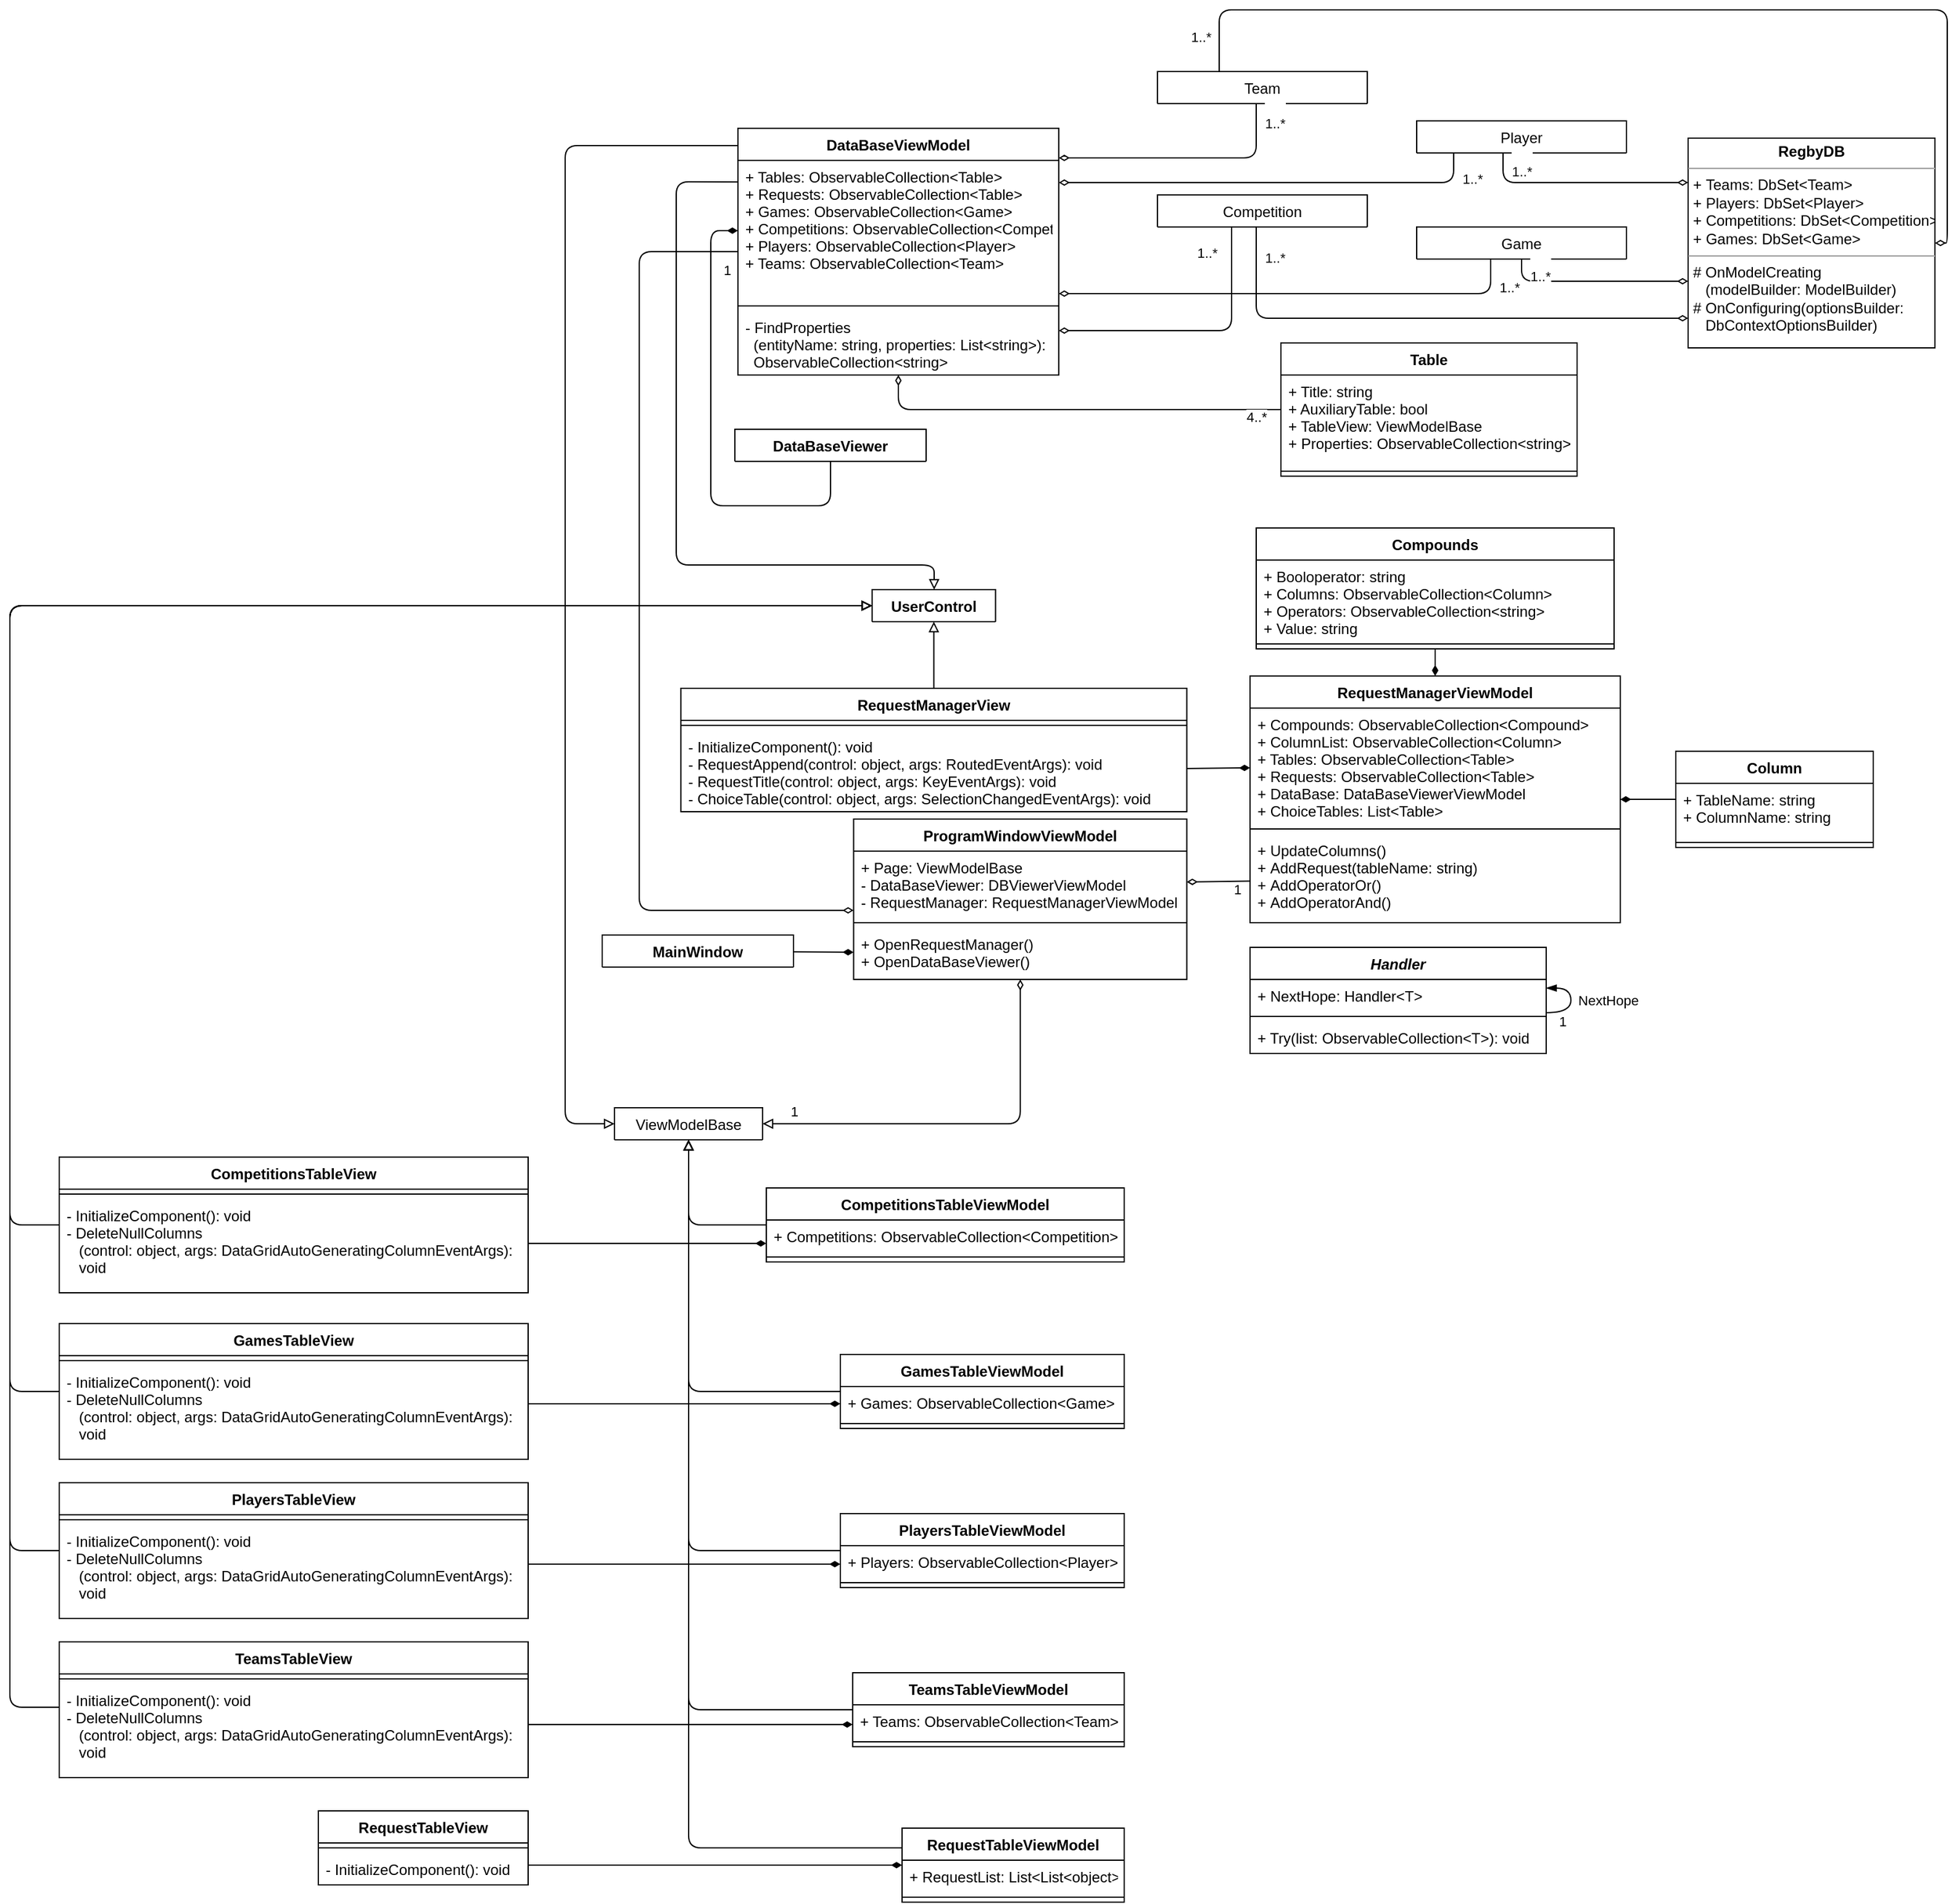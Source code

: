 <mxfile version="18.0.4" type="device"><diagram id="C5RBs43oDa-KdzZeNtuy" name="Page-1"><mxGraphModel dx="4287" dy="1917" grid="1" gridSize="10" guides="1" tooltips="1" connect="1" arrows="1" fold="1" page="1" pageScale="1" pageWidth="827" pageHeight="1169" math="0" shadow="0"><root><mxCell id="WIyWlLk6GJQsqaUBKTNV-0"/><mxCell id="WIyWlLk6GJQsqaUBKTNV-1" parent="WIyWlLk6GJQsqaUBKTNV-0"/><mxCell id="zkfFHV4jXpPFQw0GAbJ--13" value="Team" style="swimlane;fontStyle=0;align=center;verticalAlign=top;childLayout=stackLayout;horizontal=1;startSize=26;horizontalStack=0;resizeParent=1;resizeLast=0;collapsible=1;marginBottom=0;rounded=0;shadow=0;strokeWidth=1;" parent="WIyWlLk6GJQsqaUBKTNV-1" vertex="1" collapsed="1"><mxGeometry x="790" y="70" width="170" height="26" as="geometry"><mxRectangle x="30" y="30" width="160" height="112" as="alternateBounds"/></mxGeometry></mxCell><mxCell id="zkfFHV4jXpPFQw0GAbJ--14" value="+  Title string" style="text;align=left;verticalAlign=top;spacingLeft=4;spacingRight=4;overflow=hidden;rotatable=0;points=[[0,0.5],[1,0.5]];portConstraint=eastwest;" parent="zkfFHV4jXpPFQw0GAbJ--13" vertex="1"><mxGeometry y="26" width="160" height="26" as="geometry"/></mxCell><mxCell id="p2r-bIDsa9SsjT6uRiOt-0" value="+  Country string" style="text;align=left;verticalAlign=top;spacingLeft=4;spacingRight=4;overflow=hidden;rotatable=0;points=[[0,0.5],[1,0.5]];portConstraint=eastwest;" vertex="1" parent="zkfFHV4jXpPFQw0GAbJ--13"><mxGeometry y="52" width="160" height="26" as="geometry"/></mxCell><mxCell id="p2r-bIDsa9SsjT6uRiOt-33" value="+ Player ICollection&lt;Player&gt;" style="text;align=left;verticalAlign=top;spacingLeft=4;spacingRight=4;overflow=hidden;rotatable=0;points=[[0,0.5],[1,0.5]];portConstraint=eastwest;" vertex="1" parent="zkfFHV4jXpPFQw0GAbJ--13"><mxGeometry y="78" width="160" height="26" as="geometry"/></mxCell><mxCell id="zkfFHV4jXpPFQw0GAbJ--15" value="" style="line;html=1;strokeWidth=1;align=left;verticalAlign=middle;spacingTop=-1;spacingLeft=3;spacingRight=3;rotatable=0;labelPosition=right;points=[];portConstraint=eastwest;" parent="zkfFHV4jXpPFQw0GAbJ--13" vertex="1"><mxGeometry y="104" width="160" height="8" as="geometry"/></mxCell><mxCell id="p2r-bIDsa9SsjT6uRiOt-1" value="Player" style="swimlane;fontStyle=0;align=center;verticalAlign=top;childLayout=stackLayout;horizontal=1;startSize=26;horizontalStack=0;resizeParent=1;resizeLast=0;collapsible=1;marginBottom=0;rounded=0;shadow=0;strokeWidth=1;" vertex="1" collapsed="1" parent="WIyWlLk6GJQsqaUBKTNV-1"><mxGeometry x="1000" y="110" width="170" height="26" as="geometry"><mxRectangle x="130" y="90" width="160" height="346" as="alternateBounds"/></mxGeometry></mxCell><mxCell id="p2r-bIDsa9SsjT6uRiOt-2" value="+ FullName string" style="text;align=left;verticalAlign=top;spacingLeft=4;spacingRight=4;overflow=hidden;rotatable=0;points=[[0,0.5],[1,0.5]];portConstraint=eastwest;" vertex="1" parent="p2r-bIDsa9SsjT6uRiOt-1"><mxGeometry y="26" width="160" height="26" as="geometry"/></mxCell><mxCell id="p2r-bIDsa9SsjT6uRiOt-3" value="+ Country string" style="text;align=left;verticalAlign=top;spacingLeft=4;spacingRight=4;overflow=hidden;rotatable=0;points=[[0,0.5],[1,0.5]];portConstraint=eastwest;" vertex="1" parent="p2r-bIDsa9SsjT6uRiOt-1"><mxGeometry y="52" width="160" height="26" as="geometry"/></mxCell><mxCell id="p2r-bIDsa9SsjT6uRiOt-5" value="+ Appearances int" style="text;align=left;verticalAlign=top;spacingLeft=4;spacingRight=4;overflow=hidden;rotatable=0;points=[[0,0.5],[1,0.5]];portConstraint=eastwest;" vertex="1" parent="p2r-bIDsa9SsjT6uRiOt-1"><mxGeometry y="78" width="160" height="26" as="geometry"/></mxCell><mxCell id="p2r-bIDsa9SsjT6uRiOt-6" value="+ TestCaps int" style="text;align=left;verticalAlign=top;spacingLeft=4;spacingRight=4;overflow=hidden;rotatable=0;points=[[0,0.5],[1,0.5]];portConstraint=eastwest;" vertex="1" parent="p2r-bIDsa9SsjT6uRiOt-1"><mxGeometry y="104" width="160" height="26" as="geometry"/></mxCell><mxCell id="p2r-bIDsa9SsjT6uRiOt-7" value="+ Tries int" style="text;align=left;verticalAlign=top;spacingLeft=4;spacingRight=4;overflow=hidden;rotatable=0;points=[[0,0.5],[1,0.5]];portConstraint=eastwest;" vertex="1" parent="p2r-bIDsa9SsjT6uRiOt-1"><mxGeometry y="130" width="160" height="26" as="geometry"/></mxCell><mxCell id="p2r-bIDsa9SsjT6uRiOt-8" value="+ Conversions int" style="text;align=left;verticalAlign=top;spacingLeft=4;spacingRight=4;overflow=hidden;rotatable=0;points=[[0,0.5],[1,0.5]];portConstraint=eastwest;" vertex="1" parent="p2r-bIDsa9SsjT6uRiOt-1"><mxGeometry y="156" width="160" height="26" as="geometry"/></mxCell><mxCell id="p2r-bIDsa9SsjT6uRiOt-9" value="+ Penalties int" style="text;align=left;verticalAlign=top;spacingLeft=4;spacingRight=4;overflow=hidden;rotatable=0;points=[[0,0.5],[1,0.5]];portConstraint=eastwest;" vertex="1" parent="p2r-bIDsa9SsjT6uRiOt-1"><mxGeometry y="182" width="160" height="26" as="geometry"/></mxCell><mxCell id="p2r-bIDsa9SsjT6uRiOt-10" value="+ DropGoals int" style="text;align=left;verticalAlign=top;spacingLeft=4;spacingRight=4;overflow=hidden;rotatable=0;points=[[0,0.5],[1,0.5]];portConstraint=eastwest;" vertex="1" parent="p2r-bIDsa9SsjT6uRiOt-1"><mxGeometry y="208" width="160" height="26" as="geometry"/></mxCell><mxCell id="p2r-bIDsa9SsjT6uRiOt-11" value="+ PointsFor int" style="text;align=left;verticalAlign=top;spacingLeft=4;spacingRight=4;overflow=hidden;rotatable=0;points=[[0,0.5],[1,0.5]];portConstraint=eastwest;" vertex="1" parent="p2r-bIDsa9SsjT6uRiOt-1"><mxGeometry y="234" width="160" height="26" as="geometry"/></mxCell><mxCell id="p2r-bIDsa9SsjT6uRiOt-12" value="+ FirstGame int" style="text;align=left;verticalAlign=top;spacingLeft=4;spacingRight=4;overflow=hidden;rotatable=0;points=[[0,0.5],[1,0.5]];portConstraint=eastwest;" vertex="1" parent="p2r-bIDsa9SsjT6uRiOt-1"><mxGeometry y="260" width="160" height="26" as="geometry"/></mxCell><mxCell id="p2r-bIDsa9SsjT6uRiOt-13" value="+ LastGame int" style="text;align=left;verticalAlign=top;spacingLeft=4;spacingRight=4;overflow=hidden;rotatable=0;points=[[0,0.5],[1,0.5]];portConstraint=eastwest;" vertex="1" parent="p2r-bIDsa9SsjT6uRiOt-1"><mxGeometry y="286" width="160" height="26" as="geometry"/></mxCell><mxCell id="p2r-bIDsa9SsjT6uRiOt-35" value="+ NavigationTeam Team" style="text;align=left;verticalAlign=top;spacingLeft=4;spacingRight=4;overflow=hidden;rotatable=0;points=[[0,0.5],[1,0.5]];portConstraint=eastwest;" vertex="1" parent="p2r-bIDsa9SsjT6uRiOt-1"><mxGeometry y="312" width="160" height="26" as="geometry"/></mxCell><mxCell id="p2r-bIDsa9SsjT6uRiOt-4" value="" style="line;html=1;strokeWidth=1;align=left;verticalAlign=middle;spacingTop=-1;spacingLeft=3;spacingRight=3;rotatable=0;labelPosition=right;points=[];portConstraint=eastwest;" vertex="1" parent="p2r-bIDsa9SsjT6uRiOt-1"><mxGeometry y="338" width="160" height="8" as="geometry"/></mxCell><mxCell id="p2r-bIDsa9SsjT6uRiOt-18" value="Competition" style="swimlane;fontStyle=0;align=center;verticalAlign=top;childLayout=stackLayout;horizontal=1;startSize=26;horizontalStack=0;resizeParent=1;resizeLast=0;collapsible=1;marginBottom=0;rounded=0;shadow=0;strokeWidth=1;" vertex="1" collapsed="1" parent="WIyWlLk6GJQsqaUBKTNV-1"><mxGeometry x="790" y="170" width="170" height="26" as="geometry"><mxRectangle x="30" y="90" width="160" height="372" as="alternateBounds"/></mxGeometry></mxCell><mxCell id="p2r-bIDsa9SsjT6uRiOt-19" value="+ Title string" style="text;align=left;verticalAlign=top;spacingLeft=4;spacingRight=4;overflow=hidden;rotatable=0;points=[[0,0.5],[1,0.5]];portConstraint=eastwest;" vertex="1" parent="p2r-bIDsa9SsjT6uRiOt-18"><mxGeometry y="26" width="160" height="26" as="geometry"/></mxCell><mxCell id="p2r-bIDsa9SsjT6uRiOt-20" value="+ Year int" style="text;align=left;verticalAlign=top;spacingLeft=4;spacingRight=4;overflow=hidden;rotatable=0;points=[[0,0.5],[1,0.5]];portConstraint=eastwest;" vertex="1" parent="p2r-bIDsa9SsjT6uRiOt-18"><mxGeometry y="52" width="160" height="26" as="geometry"/></mxCell><mxCell id="p2r-bIDsa9SsjT6uRiOt-21" value="+ Played int" style="text;align=left;verticalAlign=top;spacingLeft=4;spacingRight=4;overflow=hidden;rotatable=0;points=[[0,0.5],[1,0.5]];portConstraint=eastwest;" vertex="1" parent="p2r-bIDsa9SsjT6uRiOt-18"><mxGeometry y="78" width="160" height="26" as="geometry"/></mxCell><mxCell id="p2r-bIDsa9SsjT6uRiOt-22" value="+ TestCaps int" style="text;align=left;verticalAlign=top;spacingLeft=4;spacingRight=4;overflow=hidden;rotatable=0;points=[[0,0.5],[1,0.5]];portConstraint=eastwest;" vertex="1" parent="p2r-bIDsa9SsjT6uRiOt-18"><mxGeometry y="104" width="160" height="26" as="geometry"/></mxCell><mxCell id="p2r-bIDsa9SsjT6uRiOt-23" value="+ Won int" style="text;align=left;verticalAlign=top;spacingLeft=4;spacingRight=4;overflow=hidden;rotatable=0;points=[[0,0.5],[1,0.5]];portConstraint=eastwest;" vertex="1" parent="p2r-bIDsa9SsjT6uRiOt-18"><mxGeometry y="130" width="160" height="26" as="geometry"/></mxCell><mxCell id="p2r-bIDsa9SsjT6uRiOt-24" value="+ Lost int" style="text;align=left;verticalAlign=top;spacingLeft=4;spacingRight=4;overflow=hidden;rotatable=0;points=[[0,0.5],[1,0.5]];portConstraint=eastwest;" vertex="1" parent="p2r-bIDsa9SsjT6uRiOt-18"><mxGeometry y="156" width="160" height="26" as="geometry"/></mxCell><mxCell id="p2r-bIDsa9SsjT6uRiOt-25" value="+ Drew int" style="text;align=left;verticalAlign=top;spacingLeft=4;spacingRight=4;overflow=hidden;rotatable=0;points=[[0,0.5],[1,0.5]];portConstraint=eastwest;" vertex="1" parent="p2r-bIDsa9SsjT6uRiOt-18"><mxGeometry y="182" width="160" height="26" as="geometry"/></mxCell><mxCell id="p2r-bIDsa9SsjT6uRiOt-26" value="+ Bye int" style="text;align=left;verticalAlign=top;spacingLeft=4;spacingRight=4;overflow=hidden;rotatable=0;points=[[0,0.5],[1,0.5]];portConstraint=eastwest;" vertex="1" parent="p2r-bIDsa9SsjT6uRiOt-18"><mxGeometry y="208" width="160" height="26" as="geometry"/></mxCell><mxCell id="p2r-bIDsa9SsjT6uRiOt-27" value="+ PointsFor int" style="text;align=left;verticalAlign=top;spacingLeft=4;spacingRight=4;overflow=hidden;rotatable=0;points=[[0,0.5],[1,0.5]];portConstraint=eastwest;" vertex="1" parent="p2r-bIDsa9SsjT6uRiOt-18"><mxGeometry y="234" width="160" height="26" as="geometry"/></mxCell><mxCell id="p2r-bIDsa9SsjT6uRiOt-28" value="+ PointsAgainst int" style="text;align=left;verticalAlign=top;spacingLeft=4;spacingRight=4;overflow=hidden;rotatable=0;points=[[0,0.5],[1,0.5]];portConstraint=eastwest;" vertex="1" parent="p2r-bIDsa9SsjT6uRiOt-18"><mxGeometry y="260" width="160" height="26" as="geometry"/></mxCell><mxCell id="p2r-bIDsa9SsjT6uRiOt-29" value="+ PointsDifference int" style="text;align=left;verticalAlign=top;spacingLeft=4;spacingRight=4;overflow=hidden;rotatable=0;points=[[0,0.5],[1,0.5]];portConstraint=eastwest;" vertex="1" parent="p2r-bIDsa9SsjT6uRiOt-18"><mxGeometry y="286" width="160" height="26" as="geometry"/></mxCell><mxCell id="p2r-bIDsa9SsjT6uRiOt-36" value="+ NavigationTeam Team" style="text;align=left;verticalAlign=top;spacingLeft=4;spacingRight=4;overflow=hidden;rotatable=0;points=[[0,0.5],[1,0.5]];portConstraint=eastwest;" vertex="1" parent="p2r-bIDsa9SsjT6uRiOt-18"><mxGeometry y="312" width="160" height="26" as="geometry"/></mxCell><mxCell id="p2r-bIDsa9SsjT6uRiOt-52" value="+ Game ICollection&lt;Game&gt;" style="text;align=left;verticalAlign=top;spacingLeft=4;spacingRight=4;overflow=hidden;rotatable=0;points=[[0,0.5],[1,0.5]];portConstraint=eastwest;" vertex="1" parent="p2r-bIDsa9SsjT6uRiOt-18"><mxGeometry y="338" width="160" height="26" as="geometry"/></mxCell><mxCell id="p2r-bIDsa9SsjT6uRiOt-30" value="" style="line;html=1;strokeWidth=1;align=left;verticalAlign=middle;spacingTop=-1;spacingLeft=3;spacingRight=3;rotatable=0;labelPosition=right;points=[];portConstraint=eastwest;" vertex="1" parent="p2r-bIDsa9SsjT6uRiOt-18"><mxGeometry y="364" width="160" height="8" as="geometry"/></mxCell><mxCell id="p2r-bIDsa9SsjT6uRiOt-37" value="Game" style="swimlane;fontStyle=0;align=center;verticalAlign=top;childLayout=stackLayout;horizontal=1;startSize=26;horizontalStack=0;resizeParent=1;resizeLast=0;collapsible=1;marginBottom=0;rounded=0;shadow=0;strokeWidth=1;" vertex="1" collapsed="1" parent="WIyWlLk6GJQsqaUBKTNV-1"><mxGeometry x="1000" y="196" width="170" height="26" as="geometry"><mxRectangle x="560" y="56" width="160" height="216" as="alternateBounds"/></mxGeometry></mxCell><mxCell id="p2r-bIDsa9SsjT6uRiOt-38" value="+ id int" style="text;align=left;verticalAlign=top;spacingLeft=4;spacingRight=4;overflow=hidden;rotatable=0;points=[[0,0.5],[1,0.5]];portConstraint=eastwest;" vertex="1" parent="p2r-bIDsa9SsjT6uRiOt-37"><mxGeometry y="26" width="160" height="26" as="geometry"/></mxCell><mxCell id="p2r-bIDsa9SsjT6uRiOt-39" value="+ HomeTeam string" style="text;align=left;verticalAlign=top;spacingLeft=4;spacingRight=4;overflow=hidden;rotatable=0;points=[[0,0.5],[1,0.5]];portConstraint=eastwest;" vertex="1" parent="p2r-bIDsa9SsjT6uRiOt-37"><mxGeometry y="52" width="160" height="26" as="geometry"/></mxCell><mxCell id="p2r-bIDsa9SsjT6uRiOt-40" value="+ Score int" style="text;align=left;verticalAlign=top;spacingLeft=4;spacingRight=4;overflow=hidden;rotatable=0;points=[[0,0.5],[1,0.5]];portConstraint=eastwest;" vertex="1" parent="p2r-bIDsa9SsjT6uRiOt-37"><mxGeometry y="78" width="160" height="26" as="geometry"/></mxCell><mxCell id="p2r-bIDsa9SsjT6uRiOt-41" value="+ AwayTeam string" style="text;align=left;verticalAlign=top;spacingLeft=4;spacingRight=4;overflow=hidden;rotatable=0;points=[[0,0.5],[1,0.5]];portConstraint=eastwest;" vertex="1" parent="p2r-bIDsa9SsjT6uRiOt-37"><mxGeometry y="104" width="160" height="26" as="geometry"/></mxCell><mxCell id="p2r-bIDsa9SsjT6uRiOt-42" value="+ Date int" style="text;align=left;verticalAlign=top;spacingLeft=4;spacingRight=4;overflow=hidden;rotatable=0;points=[[0,0.5],[1,0.5]];portConstraint=eastwest;" vertex="1" parent="p2r-bIDsa9SsjT6uRiOt-37"><mxGeometry y="130" width="160" height="26" as="geometry"/></mxCell><mxCell id="p2r-bIDsa9SsjT6uRiOt-43" value="+ Venue string" style="text;align=left;verticalAlign=top;spacingLeft=4;spacingRight=4;overflow=hidden;rotatable=0;points=[[0,0.5],[1,0.5]];portConstraint=eastwest;" vertex="1" parent="p2r-bIDsa9SsjT6uRiOt-37"><mxGeometry y="156" width="160" height="26" as="geometry"/></mxCell><mxCell id="p2r-bIDsa9SsjT6uRiOt-49" value="+ NavigationC Competition" style="text;align=left;verticalAlign=top;spacingLeft=4;spacingRight=4;overflow=hidden;rotatable=0;points=[[0,0.5],[1,0.5]];portConstraint=eastwest;" vertex="1" parent="p2r-bIDsa9SsjT6uRiOt-37"><mxGeometry y="182" width="160" height="26" as="geometry"/></mxCell><mxCell id="p2r-bIDsa9SsjT6uRiOt-50" value="" style="line;html=1;strokeWidth=1;align=left;verticalAlign=middle;spacingTop=-1;spacingLeft=3;spacingRight=3;rotatable=0;labelPosition=right;points=[];portConstraint=eastwest;" vertex="1" parent="p2r-bIDsa9SsjT6uRiOt-37"><mxGeometry y="208" width="160" height="8" as="geometry"/></mxCell><mxCell id="p2r-bIDsa9SsjT6uRiOt-53" value="&lt;p style=&quot;margin:0px;margin-top:4px;text-align:center;&quot;&gt;&lt;b&gt;RegbyDB&lt;/b&gt;&lt;/p&gt;&lt;hr size=&quot;1&quot;&gt;&lt;p style=&quot;margin:0px;margin-left:4px;&quot;&gt;+&amp;nbsp;&lt;span style=&quot;text-align: center;&quot;&gt;Teams&lt;/span&gt;:&amp;nbsp;DbSet&amp;lt;&lt;span style=&quot;text-align: center;&quot;&gt;Team&lt;/span&gt;&amp;gt;&lt;br&gt;+&amp;nbsp;&lt;span style=&quot;text-align: center;&quot;&gt;Players&lt;/span&gt;:&amp;nbsp;DbSet&amp;lt;&lt;span style=&quot;text-align: center;&quot;&gt;Player&lt;/span&gt;&amp;gt;&lt;/p&gt;&lt;p style=&quot;margin:0px;margin-left:4px;&quot;&gt;+&amp;nbsp;&lt;span style=&quot;text-align: center;&quot;&gt;Competitions&lt;/span&gt;:&amp;nbsp;DbSet&amp;lt;&lt;span style=&quot;text-align: center;&quot;&gt;Competition&lt;/span&gt;&amp;gt;&lt;br&gt;+&amp;nbsp;&lt;span style=&quot;text-align: center;&quot;&gt;Games&lt;/span&gt;:&amp;nbsp;DbSet&amp;lt;&lt;span style=&quot;text-align: center;&quot;&gt;Game&lt;/span&gt;&amp;gt;&lt;br&gt;&lt;/p&gt;&lt;hr size=&quot;1&quot;&gt;&lt;p style=&quot;margin:0px;margin-left:4px;&quot;&gt;# OnModelCreating&lt;/p&gt;&lt;p style=&quot;margin:0px;margin-left:4px;&quot;&gt;&amp;nbsp; &amp;nbsp;(modelBuilder: ModelBuilder)&lt;/p&gt;&lt;p style=&quot;margin:0px;margin-left:4px;&quot;&gt;#&amp;nbsp;OnConfiguring&lt;span style=&quot;background-color: initial;&quot;&gt;(optionsBuilder:&lt;/span&gt;&lt;/p&gt;&lt;p style=&quot;margin:0px;margin-left:4px;&quot;&gt;&lt;span style=&quot;background-color: initial;&quot;&gt;&amp;nbsp; &amp;nbsp;DbContextOptionsBuilder)&lt;/span&gt;&lt;/p&gt;&lt;p style=&quot;margin:0px;margin-left:4px;&quot;&gt;&lt;br&gt;&lt;/p&gt;" style="verticalAlign=top;align=left;overflow=fill;fontSize=12;fontFamily=Helvetica;html=1;" vertex="1" parent="WIyWlLk6GJQsqaUBKTNV-1"><mxGeometry x="1220" y="124" width="200" height="170" as="geometry"/></mxCell><mxCell id="p2r-bIDsa9SsjT6uRiOt-83" value="DataBaseViewModel" style="swimlane;fontStyle=1;align=center;verticalAlign=top;childLayout=stackLayout;horizontal=1;startSize=26;horizontalStack=0;resizeParent=1;resizeParentMax=0;resizeLast=0;collapsible=1;marginBottom=0;" vertex="1" parent="WIyWlLk6GJQsqaUBKTNV-1"><mxGeometry x="450" y="116" width="260" height="200" as="geometry"><mxRectangle x="810" y="546" width="150" height="26" as="alternateBounds"/></mxGeometry></mxCell><mxCell id="p2r-bIDsa9SsjT6uRiOt-84" value="+ Tables: ObservableCollection&lt;Table&gt;&#10;+ Requests: ObservableCollection&lt;Table&gt;&#10;+ Games: ObservableCollection&lt;Game&gt;&#10;+ Competitions: ObservableCollection&lt;Competition&gt;&#10;+ Players: ObservableCollection&lt;Player&gt;&#10;+ Teams: ObservableCollection&lt;Team&gt;" style="text;strokeColor=none;fillColor=none;align=left;verticalAlign=top;spacingLeft=4;spacingRight=4;overflow=hidden;rotatable=0;points=[[0,0.5],[1,0.5]];portConstraint=eastwest;" vertex="1" parent="p2r-bIDsa9SsjT6uRiOt-83"><mxGeometry y="26" width="260" height="114" as="geometry"/></mxCell><mxCell id="p2r-bIDsa9SsjT6uRiOt-85" value="" style="line;strokeWidth=1;fillColor=none;align=left;verticalAlign=middle;spacingTop=-1;spacingLeft=3;spacingRight=3;rotatable=0;labelPosition=right;points=[];portConstraint=eastwest;" vertex="1" parent="p2r-bIDsa9SsjT6uRiOt-83"><mxGeometry y="140" width="260" height="8" as="geometry"/></mxCell><mxCell id="p2r-bIDsa9SsjT6uRiOt-86" value="- FindProperties&#10;  (entityName: string, properties: List&lt;string&gt;):&#10;  ObservableCollection&lt;string&gt;" style="text;strokeColor=none;fillColor=none;align=left;verticalAlign=top;spacingLeft=4;spacingRight=4;overflow=hidden;rotatable=0;points=[[0,0.5],[1,0.5]];portConstraint=eastwest;" vertex="1" parent="p2r-bIDsa9SsjT6uRiOt-83"><mxGeometry y="148" width="260" height="52" as="geometry"/></mxCell><mxCell id="p2r-bIDsa9SsjT6uRiOt-88" value="&lt;font style=&quot;background-color: rgb(255, 255, 255);&quot; color=&quot;#0d0d0d&quot;&gt;&lt;br&gt;&lt;span style=&quot;font-family: Helvetica; font-size: 11px; font-style: normal; font-variant-ligatures: normal; font-variant-caps: normal; font-weight: 400; letter-spacing: normal; orphans: 2; text-align: center; text-indent: 0px; text-transform: none; widows: 2; word-spacing: 0px; -webkit-text-stroke-width: 0px; text-decoration-thickness: initial; text-decoration-style: initial; text-decoration-color: initial; float: none; display: inline !important;&quot;&gt;1..*&lt;/span&gt;&lt;/font&gt;" style="orthogonalLoop=1;jettySize=auto;html=1;endArrow=diamondThin;endFill=0;edgeStyle=orthogonalEdgeStyle;exitX=0.5;exitY=1;exitDx=0;exitDy=0;" edge="1" parent="WIyWlLk6GJQsqaUBKTNV-1" source="p2r-bIDsa9SsjT6uRiOt-37" target="p2r-bIDsa9SsjT6uRiOt-53"><mxGeometry x="-0.915" y="15" relative="1" as="geometry"><mxPoint as="offset"/><mxPoint x="1084.5" y="196" as="sourcePoint"/><mxPoint x="1200" y="270" as="targetPoint"/><Array as="points"><mxPoint x="1085" y="240"/></Array></mxGeometry></mxCell><mxCell id="p2r-bIDsa9SsjT6uRiOt-89" value="&lt;font style=&quot;background-color: rgb(255, 255, 255);&quot; color=&quot;#0d0d0d&quot;&gt;&lt;br&gt;&lt;span style=&quot;font-family: Helvetica; font-size: 11px; font-style: normal; font-variant-ligatures: normal; font-variant-caps: normal; font-weight: 400; letter-spacing: normal; orphans: 2; text-align: center; text-indent: 0px; text-transform: none; widows: 2; word-spacing: 0px; -webkit-text-stroke-width: 0px; text-decoration-thickness: initial; text-decoration-style: initial; text-decoration-color: initial; float: none; display: inline !important;&quot;&gt;1..*&lt;/span&gt;&lt;/font&gt;" style="orthogonalLoop=1;jettySize=auto;html=1;endArrow=diamondThin;endFill=0;edgeStyle=orthogonalEdgeStyle;" edge="1" parent="WIyWlLk6GJQsqaUBKTNV-1" target="p2r-bIDsa9SsjT6uRiOt-53"><mxGeometry x="-0.915" y="15" relative="1" as="geometry"><mxPoint as="offset"/><mxPoint x="870.02" y="196" as="sourcePoint"/><mxPoint x="1155.52" y="240" as="targetPoint"/><Array as="points"><mxPoint x="870" y="270"/></Array></mxGeometry></mxCell><mxCell id="p2r-bIDsa9SsjT6uRiOt-90" value="&lt;font style=&quot;background-color: rgb(255, 255, 255);&quot; color=&quot;#0d0d0d&quot;&gt;&lt;br&gt;&lt;span style=&quot;font-family: Helvetica; font-size: 11px; font-style: normal; font-variant-ligatures: normal; font-variant-caps: normal; font-weight: 400; letter-spacing: normal; orphans: 2; text-align: center; text-indent: 0px; text-transform: none; widows: 2; word-spacing: 0px; -webkit-text-stroke-width: 0px; text-decoration-thickness: initial; text-decoration-style: initial; text-decoration-color: initial; float: none; display: inline !important;&quot;&gt;1..*&lt;/span&gt;&lt;/font&gt;" style="orthogonalLoop=1;jettySize=auto;html=1;endArrow=diamondThin;endFill=0;edgeStyle=orthogonalEdgeStyle;" edge="1" parent="WIyWlLk6GJQsqaUBKTNV-1" source="p2r-bIDsa9SsjT6uRiOt-1" target="p2r-bIDsa9SsjT6uRiOt-53"><mxGeometry x="-0.915" y="15" relative="1" as="geometry"><mxPoint as="offset"/><mxPoint x="1070.02" y="90" as="sourcePoint"/><mxPoint x="1355.52" y="134" as="targetPoint"/><Array as="points"><mxPoint x="1070" y="160"/></Array></mxGeometry></mxCell><mxCell id="p2r-bIDsa9SsjT6uRiOt-91" value="&lt;font style=&quot;background-color: rgb(255, 255, 255);&quot; color=&quot;#0d0d0d&quot;&gt;&lt;br&gt;&lt;span style=&quot;font-family: Helvetica; font-size: 11px; font-style: normal; font-variant-ligatures: normal; font-variant-caps: normal; font-weight: 400; letter-spacing: normal; orphans: 2; text-align: center; text-indent: 0px; text-transform: none; widows: 2; word-spacing: 0px; -webkit-text-stroke-width: 0px; text-decoration-thickness: initial; text-decoration-style: initial; text-decoration-color: initial; float: none; display: inline !important;&quot;&gt;1..*&lt;/span&gt;&lt;/font&gt;" style="orthogonalLoop=1;jettySize=auto;html=1;endArrow=diamondThin;endFill=0;edgeStyle=orthogonalEdgeStyle;" edge="1" parent="WIyWlLk6GJQsqaUBKTNV-1" source="zkfFHV4jXpPFQw0GAbJ--13" target="p2r-bIDsa9SsjT6uRiOt-53"><mxGeometry x="-0.915" y="15" relative="1" as="geometry"><mxPoint as="offset"/><mxPoint x="840.003" y="131" as="sourcePoint"/><mxPoint x="1139.96" y="155" as="targetPoint"/><Array as="points"><mxPoint x="840" y="20"/><mxPoint x="1430" y="20"/></Array></mxGeometry></mxCell><mxCell id="p2r-bIDsa9SsjT6uRiOt-92" value="&lt;font style=&quot;background-color: rgb(255, 255, 255);&quot; color=&quot;#0d0d0d&quot;&gt;&lt;br&gt;&lt;span style=&quot;font-family: Helvetica; font-size: 11px; font-style: normal; font-variant-ligatures: normal; font-variant-caps: normal; font-weight: 400; letter-spacing: normal; orphans: 2; text-align: center; text-indent: 0px; text-transform: none; widows: 2; word-spacing: 0px; -webkit-text-stroke-width: 0px; text-decoration-thickness: initial; text-decoration-style: initial; text-decoration-color: initial; float: none; display: inline !important;&quot;&gt;1..*&lt;/span&gt;&lt;/font&gt;" style="orthogonalLoop=1;jettySize=auto;html=1;endArrow=diamondThin;endFill=0;edgeStyle=orthogonalEdgeStyle;" edge="1" parent="WIyWlLk6GJQsqaUBKTNV-1" source="p2r-bIDsa9SsjT6uRiOt-18" target="p2r-bIDsa9SsjT6uRiOt-86"><mxGeometry x="-0.875" y="-20" relative="1" as="geometry"><mxPoint as="offset"/><mxPoint x="880.02" y="206" as="sourcePoint"/><mxPoint x="1380" y="280.034" as="targetPoint"/><Array as="points"><mxPoint x="850" y="280"/></Array></mxGeometry></mxCell><mxCell id="p2r-bIDsa9SsjT6uRiOt-93" value="&lt;font style=&quot;background-color: rgb(255, 255, 255);&quot; color=&quot;#0d0d0d&quot;&gt;&lt;br&gt;&lt;span style=&quot;font-family: Helvetica; font-size: 11px; font-style: normal; font-variant-ligatures: normal; font-variant-caps: normal; font-weight: 400; letter-spacing: normal; orphans: 2; text-align: center; text-indent: 0px; text-transform: none; widows: 2; word-spacing: 0px; -webkit-text-stroke-width: 0px; text-decoration-thickness: initial; text-decoration-style: initial; text-decoration-color: initial; float: none; display: inline !important;&quot;&gt;1..*&lt;/span&gt;&lt;/font&gt;" style="orthogonalLoop=1;jettySize=auto;html=1;endArrow=diamondThin;endFill=0;edgeStyle=orthogonalEdgeStyle;" edge="1" parent="WIyWlLk6GJQsqaUBKTNV-1" source="p2r-bIDsa9SsjT6uRiOt-37" target="p2r-bIDsa9SsjT6uRiOt-84"><mxGeometry x="-0.915" y="15" relative="1" as="geometry"><mxPoint as="offset"/><mxPoint x="1060" y="232" as="sourcePoint"/><mxPoint x="1345" y="250" as="targetPoint"/><Array as="points"><mxPoint x="1060" y="250"/></Array></mxGeometry></mxCell><mxCell id="p2r-bIDsa9SsjT6uRiOt-94" value="&lt;font style=&quot;background-color: rgb(255, 255, 255);&quot; color=&quot;#0d0d0d&quot;&gt;&lt;br&gt;&lt;span style=&quot;font-family: Helvetica; font-size: 11px; font-style: normal; font-variant-ligatures: normal; font-variant-caps: normal; font-weight: 400; letter-spacing: normal; orphans: 2; text-align: center; text-indent: 0px; text-transform: none; widows: 2; word-spacing: 0px; -webkit-text-stroke-width: 0px; text-decoration-thickness: initial; text-decoration-style: initial; text-decoration-color: initial; float: none; display: inline !important;&quot;&gt;1..*&lt;/span&gt;&lt;/font&gt;" style="orthogonalLoop=1;jettySize=auto;html=1;endArrow=diamondThin;endFill=0;edgeStyle=orthogonalEdgeStyle;" edge="1" parent="WIyWlLk6GJQsqaUBKTNV-1" target="p2r-bIDsa9SsjT6uRiOt-84"><mxGeometry x="-0.915" y="15" relative="1" as="geometry"><mxPoint as="offset"/><mxPoint x="1029.999" y="136.0" as="sourcePoint"/><mxPoint x="1329.94" y="160" as="targetPoint"/><Array as="points"><mxPoint x="1030" y="160"/></Array></mxGeometry></mxCell><mxCell id="p2r-bIDsa9SsjT6uRiOt-95" value="&lt;font style=&quot;background-color: rgb(255, 255, 255);&quot; color=&quot;#0d0d0d&quot;&gt;&lt;br&gt;&lt;span style=&quot;font-family: Helvetica; font-size: 11px; font-style: normal; font-variant-ligatures: normal; font-variant-caps: normal; font-weight: 400; letter-spacing: normal; orphans: 2; text-align: center; text-indent: 0px; text-transform: none; widows: 2; word-spacing: 0px; -webkit-text-stroke-width: 0px; text-decoration-thickness: initial; text-decoration-style: initial; text-decoration-color: initial; float: none; display: inline !important;&quot;&gt;1..*&lt;/span&gt;&lt;/font&gt;" style="orthogonalLoop=1;jettySize=auto;html=1;endArrow=diamondThin;endFill=0;edgeStyle=orthogonalEdgeStyle;" edge="1" parent="WIyWlLk6GJQsqaUBKTNV-1" source="zkfFHV4jXpPFQw0GAbJ--13" target="p2r-bIDsa9SsjT6uRiOt-83"><mxGeometry x="-0.915" y="15" relative="1" as="geometry"><mxPoint as="offset"/><mxPoint x="1029.999" y="116.0" as="sourcePoint"/><mxPoint x="710" y="140.034" as="targetPoint"/><Array as="points"><mxPoint x="870" y="140"/></Array></mxGeometry></mxCell><mxCell id="p2r-bIDsa9SsjT6uRiOt-96" value="DataBaseViewer" style="swimlane;fontStyle=1;align=center;verticalAlign=top;childLayout=stackLayout;horizontal=1;startSize=26;horizontalStack=0;resizeParent=1;resizeParentMax=0;resizeLast=0;collapsible=1;marginBottom=0;" vertex="1" collapsed="1" parent="WIyWlLk6GJQsqaUBKTNV-1"><mxGeometry x="447.5" y="360" width="155" height="26" as="geometry"><mxRectangle x="447.5" y="360" width="322.5" height="90" as="alternateBounds"/></mxGeometry></mxCell><mxCell id="p2r-bIDsa9SsjT6uRiOt-97" value="" style="line;strokeWidth=1;fillColor=none;align=left;verticalAlign=middle;spacingTop=-1;spacingLeft=3;spacingRight=3;rotatable=0;labelPosition=right;points=[];portConstraint=eastwest;" vertex="1" parent="p2r-bIDsa9SsjT6uRiOt-96"><mxGeometry y="26" width="322.5" height="8" as="geometry"/></mxCell><mxCell id="p2r-bIDsa9SsjT6uRiOt-98" value="- InitializeComponent(): void&#10;- DeleteTab(control: object, args: RoutedEventArgs): void" style="text;strokeColor=none;fillColor=none;align=left;verticalAlign=top;spacingLeft=4;spacingRight=4;overflow=hidden;rotatable=0;points=[[0,0.5],[1,0.5]];portConstraint=eastwest;" vertex="1" parent="p2r-bIDsa9SsjT6uRiOt-96"><mxGeometry y="34" width="322.5" height="56" as="geometry"/></mxCell><mxCell id="p2r-bIDsa9SsjT6uRiOt-99" style="edgeStyle=orthogonalEdgeStyle;orthogonalLoop=1;jettySize=auto;html=1;startArrow=none;startFill=0;endArrow=diamondThin;endFill=1;" edge="1" parent="WIyWlLk6GJQsqaUBKTNV-1" source="p2r-bIDsa9SsjT6uRiOt-98" target="p2r-bIDsa9SsjT6uRiOt-84"><mxGeometry relative="1" as="geometry"><mxPoint x="417.5" y="380" as="sourcePoint"/><mxPoint x="340" y="401.053" as="targetPoint"/><Array as="points"><mxPoint x="428" y="422"/><mxPoint x="428" y="199"/></Array></mxGeometry></mxCell><mxCell id="p2r-bIDsa9SsjT6uRiOt-100" value="UserControl" style="swimlane;fontStyle=1;align=center;verticalAlign=top;childLayout=stackLayout;horizontal=1;startSize=26;horizontalStack=0;resizeParent=1;resizeParentMax=0;resizeLast=0;collapsible=1;marginBottom=0;" vertex="1" collapsed="1" parent="WIyWlLk6GJQsqaUBKTNV-1"><mxGeometry x="558.75" y="490" width="100" height="26" as="geometry"><mxRectangle x="725" y="980" width="160" height="34" as="alternateBounds"/></mxGeometry></mxCell><mxCell id="p2r-bIDsa9SsjT6uRiOt-101" value="" style="line;strokeWidth=1;fillColor=none;align=left;verticalAlign=middle;spacingTop=-1;spacingLeft=3;spacingRight=3;rotatable=0;labelPosition=right;points=[];portConstraint=eastwest;" vertex="1" parent="p2r-bIDsa9SsjT6uRiOt-100"><mxGeometry y="26" width="160" height="8" as="geometry"/></mxCell><mxCell id="p2r-bIDsa9SsjT6uRiOt-102" style="orthogonalLoop=1;jettySize=auto;html=1;startArrow=none;startFill=0;endArrow=block;endFill=0;exitX=-0.001;exitY=0.153;exitDx=0;exitDy=0;exitPerimeter=0;edgeStyle=orthogonalEdgeStyle;" edge="1" parent="WIyWlLk6GJQsqaUBKTNV-1" source="p2r-bIDsa9SsjT6uRiOt-84" target="p2r-bIDsa9SsjT6uRiOt-100"><mxGeometry relative="1" as="geometry"><Array as="points"><mxPoint x="400" y="159"/><mxPoint x="400" y="470"/><mxPoint x="609" y="470"/></Array><mxPoint x="775" y="496" as="sourcePoint"/><mxPoint x="920.059" y="827" as="targetPoint"/></mxGeometry></mxCell><mxCell id="p2r-bIDsa9SsjT6uRiOt-103" value="RequestManagerView" style="swimlane;fontStyle=1;align=center;verticalAlign=top;childLayout=stackLayout;horizontal=1;startSize=26;horizontalStack=0;resizeParent=1;resizeParentMax=0;resizeLast=0;collapsible=1;marginBottom=0;" vertex="1" parent="WIyWlLk6GJQsqaUBKTNV-1"><mxGeometry x="403.75" y="570" width="410" height="100" as="geometry"><mxRectangle x="697.5" y="1170" width="155" height="26" as="alternateBounds"/></mxGeometry></mxCell><mxCell id="p2r-bIDsa9SsjT6uRiOt-104" value="" style="line;strokeWidth=1;fillColor=none;align=left;verticalAlign=middle;spacingTop=-1;spacingLeft=3;spacingRight=3;rotatable=0;labelPosition=right;points=[];portConstraint=eastwest;" vertex="1" parent="p2r-bIDsa9SsjT6uRiOt-103"><mxGeometry y="26" width="410" height="8" as="geometry"/></mxCell><mxCell id="p2r-bIDsa9SsjT6uRiOt-105" value="- InitializeComponent(): void&#10;- RequestAppend(control: object, args: RoutedEventArgs): void&#10;- RequestTitle(control: object, args: KeyEventArgs): void&#10;- ChoiceTable(control: object, args: SelectionChangedEventArgs): void" style="text;strokeColor=none;fillColor=none;align=left;verticalAlign=top;spacingLeft=4;spacingRight=4;overflow=hidden;rotatable=0;points=[[0,0.5],[1,0.5]];portConstraint=eastwest;" vertex="1" parent="p2r-bIDsa9SsjT6uRiOt-103"><mxGeometry y="34" width="410" height="66" as="geometry"/></mxCell><mxCell id="p2r-bIDsa9SsjT6uRiOt-106" style="orthogonalLoop=1;jettySize=auto;html=1;startArrow=none;startFill=0;endArrow=block;endFill=0;" edge="1" parent="WIyWlLk6GJQsqaUBKTNV-1" source="p2r-bIDsa9SsjT6uRiOt-103" target="p2r-bIDsa9SsjT6uRiOt-100"><mxGeometry relative="1" as="geometry"><mxPoint x="950" y="910" as="sourcePoint"/><mxPoint x="950" y="420" as="targetPoint"/></mxGeometry></mxCell><mxCell id="p2r-bIDsa9SsjT6uRiOt-107" value="RequestManagerViewModel" style="swimlane;fontStyle=1;align=center;verticalAlign=top;childLayout=stackLayout;horizontal=1;startSize=26;horizontalStack=0;resizeParent=1;resizeParentMax=0;resizeLast=0;collapsible=1;marginBottom=0;" vertex="1" parent="WIyWlLk6GJQsqaUBKTNV-1"><mxGeometry x="865" y="560" width="300" height="200" as="geometry"><mxRectangle x="447.5" y="1170" width="180" height="26" as="alternateBounds"/></mxGeometry></mxCell><mxCell id="p2r-bIDsa9SsjT6uRiOt-108" value="+ Compounds: ObservableCollection&lt;Compound&gt;&#10;+ ColumnList: ObservableCollection&lt;Column&gt;&#10;+ Tables: ObservableCollection&lt;Table&gt;&#10;+ Requests: ObservableCollection&lt;Table&gt;&#10;+ DataBase: DataBaseViewerViewModel&#10;+ ChoiceTables: List&lt;Table&gt;" style="text;strokeColor=none;fillColor=none;align=left;verticalAlign=top;spacingLeft=4;spacingRight=4;overflow=hidden;rotatable=0;points=[[0,0.5],[1,0.5]];portConstraint=eastwest;" vertex="1" parent="p2r-bIDsa9SsjT6uRiOt-107"><mxGeometry y="26" width="300" height="94" as="geometry"/></mxCell><mxCell id="p2r-bIDsa9SsjT6uRiOt-109" value="" style="line;strokeWidth=1;fillColor=none;align=left;verticalAlign=middle;spacingTop=-1;spacingLeft=3;spacingRight=3;rotatable=0;labelPosition=right;points=[];portConstraint=eastwest;" vertex="1" parent="p2r-bIDsa9SsjT6uRiOt-107"><mxGeometry y="120" width="300" height="8" as="geometry"/></mxCell><mxCell id="p2r-bIDsa9SsjT6uRiOt-110" value="+ UpdateColumns()&#10;+ AddRequest(tableName: string)&#10;+ AddOperatorOr()&#10;+ AddOperatorAnd()" style="text;strokeColor=none;fillColor=none;align=left;verticalAlign=top;spacingLeft=4;spacingRight=4;overflow=hidden;rotatable=0;points=[[0,0.5],[1,0.5]];portConstraint=eastwest;" vertex="1" parent="p2r-bIDsa9SsjT6uRiOt-107"><mxGeometry y="128" width="300" height="72" as="geometry"/></mxCell><mxCell id="p2r-bIDsa9SsjT6uRiOt-111" value="Handler" style="swimlane;fontStyle=3;align=center;verticalAlign=top;childLayout=stackLayout;horizontal=1;startSize=26;horizontalStack=0;resizeParent=1;resizeParentMax=0;resizeLast=0;collapsible=1;marginBottom=0;" vertex="1" parent="WIyWlLk6GJQsqaUBKTNV-1"><mxGeometry x="865" y="780" width="240" height="86" as="geometry"><mxRectangle x="497.5" y="1290" width="80" height="26" as="alternateBounds"/></mxGeometry></mxCell><mxCell id="p2r-bIDsa9SsjT6uRiOt-112" value="+ NextHope: Handler&lt;T&gt;" style="text;strokeColor=none;fillColor=none;align=left;verticalAlign=top;spacingLeft=4;spacingRight=4;overflow=hidden;rotatable=0;points=[[0,0.5],[1,0.5]];portConstraint=eastwest;" vertex="1" parent="p2r-bIDsa9SsjT6uRiOt-111"><mxGeometry y="26" width="240" height="26" as="geometry"/></mxCell><mxCell id="p2r-bIDsa9SsjT6uRiOt-113" value="" style="line;strokeWidth=1;fillColor=none;align=left;verticalAlign=middle;spacingTop=-1;spacingLeft=3;spacingRight=3;rotatable=0;labelPosition=right;points=[];portConstraint=eastwest;" vertex="1" parent="p2r-bIDsa9SsjT6uRiOt-111"><mxGeometry y="52" width="240" height="8" as="geometry"/></mxCell><mxCell id="p2r-bIDsa9SsjT6uRiOt-114" value="+ Try(list: ObservableCollection&lt;T&gt;): void" style="text;strokeColor=none;fillColor=none;align=left;verticalAlign=top;spacingLeft=4;spacingRight=4;overflow=hidden;rotatable=0;points=[[0,0.5],[1,0.5]];portConstraint=eastwest;" vertex="1" parent="p2r-bIDsa9SsjT6uRiOt-111"><mxGeometry y="60" width="240" height="26" as="geometry"/></mxCell><mxCell id="p2r-bIDsa9SsjT6uRiOt-115" value="Compounds" style="swimlane;fontStyle=1;align=center;verticalAlign=top;childLayout=stackLayout;horizontal=1;startSize=26;horizontalStack=0;resizeParent=1;resizeParentMax=0;resizeLast=0;collapsible=1;marginBottom=0;" vertex="1" parent="WIyWlLk6GJQsqaUBKTNV-1"><mxGeometry x="870" y="440" width="290" height="98" as="geometry"><mxRectangle x="285" y="1230" width="60" height="26" as="alternateBounds"/></mxGeometry></mxCell><mxCell id="p2r-bIDsa9SsjT6uRiOt-116" value="+ Booloperator: string&#10;+ Columns: ObservableCollection&lt;Column&gt;&#10;+ Operators: ObservableCollection&lt;string&gt;&#10;+ Value: string" style="text;strokeColor=none;fillColor=none;align=left;verticalAlign=top;spacingLeft=4;spacingRight=4;overflow=hidden;rotatable=0;points=[[0,0.5],[1,0.5]];portConstraint=eastwest;" vertex="1" parent="p2r-bIDsa9SsjT6uRiOt-115"><mxGeometry y="26" width="290" height="64" as="geometry"/></mxCell><mxCell id="p2r-bIDsa9SsjT6uRiOt-117" value="" style="line;strokeWidth=1;fillColor=none;align=left;verticalAlign=middle;spacingTop=-1;spacingLeft=3;spacingRight=3;rotatable=0;labelPosition=right;points=[];portConstraint=eastwest;" vertex="1" parent="p2r-bIDsa9SsjT6uRiOt-115"><mxGeometry y="90" width="290" height="8" as="geometry"/></mxCell><mxCell id="p2r-bIDsa9SsjT6uRiOt-118" value="Column" style="swimlane;fontStyle=1;align=center;verticalAlign=top;childLayout=stackLayout;horizontal=1;startSize=26;horizontalStack=0;resizeParent=1;resizeParentMax=0;resizeLast=0;collapsible=1;marginBottom=0;" vertex="1" parent="WIyWlLk6GJQsqaUBKTNV-1"><mxGeometry x="1210" y="621" width="160" height="78" as="geometry"><mxRectangle x="710" y="1230" width="120" height="26" as="alternateBounds"/></mxGeometry></mxCell><mxCell id="p2r-bIDsa9SsjT6uRiOt-119" value="+ TableName: string&#10;+ ColumnName: string" style="text;strokeColor=none;fillColor=none;align=left;verticalAlign=top;spacingLeft=4;spacingRight=4;overflow=hidden;rotatable=0;points=[[0,0.5],[1,0.5]];portConstraint=eastwest;" vertex="1" parent="p2r-bIDsa9SsjT6uRiOt-118"><mxGeometry y="26" width="160" height="44" as="geometry"/></mxCell><mxCell id="p2r-bIDsa9SsjT6uRiOt-120" value="" style="line;strokeWidth=1;fillColor=none;align=left;verticalAlign=middle;spacingTop=-1;spacingLeft=3;spacingRight=3;rotatable=0;labelPosition=right;points=[];portConstraint=eastwest;" vertex="1" parent="p2r-bIDsa9SsjT6uRiOt-118"><mxGeometry y="70" width="160" height="8" as="geometry"/></mxCell><mxCell id="p2r-bIDsa9SsjT6uRiOt-121" value="1" style="edgeStyle=orthogonalEdgeStyle;curved=1;orthogonalLoop=1;jettySize=auto;html=1;startArrow=blockThin;startFill=1;endArrow=none;endFill=0;" edge="1" parent="WIyWlLk6GJQsqaUBKTNV-1" source="p2r-bIDsa9SsjT6uRiOt-111" target="p2r-bIDsa9SsjT6uRiOt-111"><mxGeometry x="0.583" y="7" relative="1" as="geometry"><mxPoint as="offset"/></mxGeometry></mxCell><mxCell id="p2r-bIDsa9SsjT6uRiOt-122" value="NextHope" style="edgeLabel;html=1;align=center;verticalAlign=middle;resizable=0;points=[];" vertex="1" connectable="0" parent="p2r-bIDsa9SsjT6uRiOt-121"><mxGeometry x="-0.626" y="-1" relative="1" as="geometry"><mxPoint x="39" y="9" as="offset"/></mxGeometry></mxCell><mxCell id="p2r-bIDsa9SsjT6uRiOt-123" value="Table" style="swimlane;fontStyle=1;align=center;verticalAlign=top;childLayout=stackLayout;horizontal=1;startSize=26;horizontalStack=0;resizeParent=1;resizeParentMax=0;resizeLast=0;collapsible=1;marginBottom=0;" vertex="1" parent="WIyWlLk6GJQsqaUBKTNV-1"><mxGeometry x="890" y="290" width="240" height="108" as="geometry"><mxRectangle x="1090" y="630" width="60" height="26" as="alternateBounds"/></mxGeometry></mxCell><mxCell id="p2r-bIDsa9SsjT6uRiOt-124" value="+ Title: string&#10;+ AuxiliaryTable: bool&#10;+ TableView: ViewModelBase&#10;+ Properties: ObservableCollection&lt;string&gt;" style="text;strokeColor=none;fillColor=none;align=left;verticalAlign=top;spacingLeft=4;spacingRight=4;overflow=hidden;rotatable=0;points=[[0,0.5],[1,0.5]];portConstraint=eastwest;" vertex="1" parent="p2r-bIDsa9SsjT6uRiOt-123"><mxGeometry y="26" width="240" height="74" as="geometry"/></mxCell><mxCell id="p2r-bIDsa9SsjT6uRiOt-125" value="" style="line;strokeWidth=1;fillColor=none;align=left;verticalAlign=middle;spacingTop=-1;spacingLeft=3;spacingRight=3;rotatable=0;labelPosition=right;points=[];portConstraint=eastwest;" vertex="1" parent="p2r-bIDsa9SsjT6uRiOt-123"><mxGeometry y="100" width="240" height="8" as="geometry"/></mxCell><mxCell id="p2r-bIDsa9SsjT6uRiOt-126" style="orthogonalLoop=1;jettySize=auto;html=1;startArrow=none;startFill=0;endArrow=diamondThin;endFill=1;" edge="1" parent="WIyWlLk6GJQsqaUBKTNV-1" source="p2r-bIDsa9SsjT6uRiOt-105" target="p2r-bIDsa9SsjT6uRiOt-108"><mxGeometry relative="1" as="geometry"><mxPoint x="780" y="750" as="sourcePoint"/><mxPoint x="658.75" y="746.0" as="targetPoint"/></mxGeometry></mxCell><mxCell id="p2r-bIDsa9SsjT6uRiOt-127" style="orthogonalLoop=1;jettySize=auto;html=1;endArrow=diamondThin;endFill=1;" edge="1" parent="WIyWlLk6GJQsqaUBKTNV-1" source="p2r-bIDsa9SsjT6uRiOt-115" target="p2r-bIDsa9SsjT6uRiOt-107"><mxGeometry relative="1" as="geometry"><mxPoint x="1050" y="490" as="sourcePoint"/><mxPoint x="1304.95" y="579" as="targetPoint"/></mxGeometry></mxCell><mxCell id="p2r-bIDsa9SsjT6uRiOt-128" style="orthogonalLoop=1;jettySize=auto;html=1;endArrow=diamondThin;endFill=1;" edge="1" parent="WIyWlLk6GJQsqaUBKTNV-1" source="p2r-bIDsa9SsjT6uRiOt-118" target="p2r-bIDsa9SsjT6uRiOt-107"><mxGeometry relative="1" as="geometry"><mxPoint x="1025" y="468" as="sourcePoint"/><mxPoint x="1025" y="570" as="targetPoint"/></mxGeometry></mxCell><mxCell id="p2r-bIDsa9SsjT6uRiOt-129" value="4..*" style="orthogonalLoop=1;jettySize=auto;html=1;endArrow=diamondThin;endFill=0;" edge="1" parent="WIyWlLk6GJQsqaUBKTNV-1" source="p2r-bIDsa9SsjT6uRiOt-123" target="p2r-bIDsa9SsjT6uRiOt-83"><mxGeometry x="-0.882" y="6" relative="1" as="geometry"><mxPoint as="offset"/><mxPoint x="1090" y="684" as="sourcePoint"/><mxPoint x="810" y="360" as="targetPoint"/><Array as="points"><mxPoint x="580" y="344"/></Array></mxGeometry></mxCell><mxCell id="p2r-bIDsa9SsjT6uRiOt-133" value="ProgramWindowViewModel" style="swimlane;fontStyle=1;align=center;verticalAlign=top;childLayout=stackLayout;horizontal=1;startSize=26;horizontalStack=0;resizeParent=1;resizeParentMax=0;resizeLast=0;collapsible=1;marginBottom=0;" vertex="1" parent="WIyWlLk6GJQsqaUBKTNV-1"><mxGeometry x="543.75" y="676" width="270" height="130" as="geometry"><mxRectangle y="1170" width="170" height="26" as="alternateBounds"/></mxGeometry></mxCell><mxCell id="p2r-bIDsa9SsjT6uRiOt-134" value="+ Page: ViewModelBase&#10;- DataBaseViewer: DBViewerViewModel&#10;- RequestManager: RequestManagerViewModel" style="text;strokeColor=none;fillColor=none;align=left;verticalAlign=top;spacingLeft=4;spacingRight=4;overflow=hidden;rotatable=0;points=[[0,0.5],[1,0.5]];portConstraint=eastwest;" vertex="1" parent="p2r-bIDsa9SsjT6uRiOt-133"><mxGeometry y="26" width="270" height="54" as="geometry"/></mxCell><mxCell id="p2r-bIDsa9SsjT6uRiOt-135" value="" style="line;strokeWidth=1;fillColor=none;align=left;verticalAlign=middle;spacingTop=-1;spacingLeft=3;spacingRight=3;rotatable=0;labelPosition=right;points=[];portConstraint=eastwest;" vertex="1" parent="p2r-bIDsa9SsjT6uRiOt-133"><mxGeometry y="80" width="270" height="8" as="geometry"/></mxCell><mxCell id="p2r-bIDsa9SsjT6uRiOt-136" value="+ OpenRequestManager()&#10;+ OpenDataBaseViewer()" style="text;strokeColor=none;fillColor=none;align=left;verticalAlign=top;spacingLeft=4;spacingRight=4;overflow=hidden;rotatable=0;points=[[0,0.5],[1,0.5]];portConstraint=eastwest;" vertex="1" parent="p2r-bIDsa9SsjT6uRiOt-133"><mxGeometry y="88" width="270" height="42" as="geometry"/></mxCell><mxCell id="p2r-bIDsa9SsjT6uRiOt-137" value="MainWindow" style="swimlane;fontStyle=1;align=center;verticalAlign=top;childLayout=stackLayout;horizontal=1;startSize=26;horizontalStack=0;resizeParent=1;resizeParentMax=0;resizeLast=0;collapsible=1;marginBottom=0;" vertex="1" collapsed="1" parent="WIyWlLk6GJQsqaUBKTNV-1"><mxGeometry x="340" y="770" width="155" height="26" as="geometry"><mxRectangle x="40" y="640" width="160" height="34" as="alternateBounds"/></mxGeometry></mxCell><mxCell id="p2r-bIDsa9SsjT6uRiOt-138" value="" style="line;strokeWidth=1;fillColor=none;align=left;verticalAlign=middle;spacingTop=-1;spacingLeft=3;spacingRight=3;rotatable=0;labelPosition=right;points=[];portConstraint=eastwest;" vertex="1" parent="p2r-bIDsa9SsjT6uRiOt-137"><mxGeometry y="26" width="160" height="8" as="geometry"/></mxCell><mxCell id="p2r-bIDsa9SsjT6uRiOt-139" value="1" style="orthogonalLoop=1;jettySize=auto;html=1;endArrow=diamondThin;endFill=0;verticalAlign=top;labelPosition=right;verticalLabelPosition=bottom;align=left;" edge="1" parent="WIyWlLk6GJQsqaUBKTNV-1" source="p2r-bIDsa9SsjT6uRiOt-110" target="p2r-bIDsa9SsjT6uRiOt-134"><mxGeometry x="-0.418" y="-6" relative="1" as="geometry"><mxPoint as="offset"/><mxPoint x="1000" y="950" as="sourcePoint"/><mxPoint x="850" y="985" as="targetPoint"/></mxGeometry></mxCell><mxCell id="p2r-bIDsa9SsjT6uRiOt-140" style="orthogonalLoop=1;jettySize=auto;html=1;startArrow=diamondThin;startFill=1;endArrow=none;endFill=0;" edge="1" parent="WIyWlLk6GJQsqaUBKTNV-1" source="p2r-bIDsa9SsjT6uRiOt-136" target="p2r-bIDsa9SsjT6uRiOt-137"><mxGeometry relative="1" as="geometry"><mxPoint x="150" y="1196" as="sourcePoint"/><mxPoint x="87.5" y="1256" as="targetPoint"/></mxGeometry></mxCell><mxCell id="p2r-bIDsa9SsjT6uRiOt-141" value="1" style="edgeStyle=orthogonalEdgeStyle;orthogonalLoop=1;jettySize=auto;html=1;endArrow=diamondThin;endFill=0;labelPosition=center;verticalLabelPosition=top;align=center;verticalAlign=bottom;" edge="1" parent="WIyWlLk6GJQsqaUBKTNV-1" source="p2r-bIDsa9SsjT6uRiOt-83" target="p2r-bIDsa9SsjT6uRiOt-134"><mxGeometry x="-0.977" y="24" relative="1" as="geometry"><Array as="points"><mxPoint x="370" y="216"/><mxPoint x="370" y="750"/></Array><mxPoint as="offset"/><mxPoint x="790" y="483.077" as="sourcePoint"/><mxPoint x="85.077" y="1066" as="targetPoint"/></mxGeometry></mxCell><mxCell id="p2r-bIDsa9SsjT6uRiOt-192" value="ViewModelBase" style="swimlane;fontStyle=0;childLayout=stackLayout;horizontal=1;startSize=26;fillColor=none;horizontalStack=0;resizeParent=1;resizeParentMax=0;resizeLast=0;collapsible=1;marginBottom=0;" vertex="1" collapsed="1" parent="WIyWlLk6GJQsqaUBKTNV-1"><mxGeometry x="350" y="910" width="120" height="26" as="geometry"><mxRectangle x="25" y="470" width="140" height="52" as="alternateBounds"/></mxGeometry></mxCell><mxCell id="p2r-bIDsa9SsjT6uRiOt-193" style="edgeStyle=orthogonalEdgeStyle;orthogonalLoop=1;jettySize=auto;html=1;endArrow=block;endFill=0;" edge="1" parent="WIyWlLk6GJQsqaUBKTNV-1" source="p2r-bIDsa9SsjT6uRiOt-194" target="p2r-bIDsa9SsjT6uRiOt-192"><mxGeometry relative="1" as="geometry"/></mxCell><mxCell id="p2r-bIDsa9SsjT6uRiOt-194" value="CompetitionsTableViewModel" style="swimlane;fontStyle=1;align=center;verticalAlign=top;childLayout=stackLayout;horizontal=1;startSize=26;horizontalStack=0;resizeParent=1;resizeParentMax=0;resizeLast=0;collapsible=1;marginBottom=0;" vertex="1" parent="WIyWlLk6GJQsqaUBKTNV-1"><mxGeometry x="473" y="975" width="290" height="60" as="geometry"><mxRectangle x="-320" y="210" width="205" height="26" as="alternateBounds"/></mxGeometry></mxCell><mxCell id="p2r-bIDsa9SsjT6uRiOt-195" value="+ Competitions: ObservableCollection&lt;Competition&gt;" style="text;strokeColor=none;fillColor=none;align=left;verticalAlign=top;spacingLeft=4;spacingRight=4;overflow=hidden;rotatable=0;points=[[0,0.5],[1,0.5]];portConstraint=eastwest;" vertex="1" parent="p2r-bIDsa9SsjT6uRiOt-194"><mxGeometry y="26" width="290" height="26" as="geometry"/></mxCell><mxCell id="p2r-bIDsa9SsjT6uRiOt-196" value="" style="line;strokeWidth=1;fillColor=none;align=left;verticalAlign=middle;spacingTop=-1;spacingLeft=3;spacingRight=3;rotatable=0;labelPosition=right;points=[];portConstraint=eastwest;" vertex="1" parent="p2r-bIDsa9SsjT6uRiOt-194"><mxGeometry y="52" width="290" height="8" as="geometry"/></mxCell><mxCell id="p2r-bIDsa9SsjT6uRiOt-201" style="edgeStyle=orthogonalEdgeStyle;orthogonalLoop=1;jettySize=auto;html=1;endArrow=block;endFill=0;" edge="1" parent="WIyWlLk6GJQsqaUBKTNV-1" source="p2r-bIDsa9SsjT6uRiOt-202" target="p2r-bIDsa9SsjT6uRiOt-192"><mxGeometry relative="1" as="geometry"/></mxCell><mxCell id="p2r-bIDsa9SsjT6uRiOt-202" value="PlayersTableViewModel" style="swimlane;fontStyle=1;align=center;verticalAlign=top;childLayout=stackLayout;horizontal=1;startSize=26;horizontalStack=0;resizeParent=1;resizeParentMax=0;resizeLast=0;collapsible=1;marginBottom=0;" vertex="1" parent="WIyWlLk6GJQsqaUBKTNV-1"><mxGeometry x="533" y="1239" width="230" height="60" as="geometry"><mxRectangle x="-365" y="379" width="160" height="26" as="alternateBounds"/></mxGeometry></mxCell><mxCell id="p2r-bIDsa9SsjT6uRiOt-203" value="+ Players: ObservableCollection&lt;Player&gt;" style="text;strokeColor=none;fillColor=none;align=left;verticalAlign=top;spacingLeft=4;spacingRight=4;overflow=hidden;rotatable=0;points=[[0,0.5],[1,0.5]];portConstraint=eastwest;" vertex="1" parent="p2r-bIDsa9SsjT6uRiOt-202"><mxGeometry y="26" width="230" height="26" as="geometry"/></mxCell><mxCell id="p2r-bIDsa9SsjT6uRiOt-204" value="" style="line;strokeWidth=1;fillColor=none;align=left;verticalAlign=middle;spacingTop=-1;spacingLeft=3;spacingRight=3;rotatable=0;labelPosition=right;points=[];portConstraint=eastwest;" vertex="1" parent="p2r-bIDsa9SsjT6uRiOt-202"><mxGeometry y="52" width="230" height="8" as="geometry"/></mxCell><mxCell id="p2r-bIDsa9SsjT6uRiOt-205" style="edgeStyle=orthogonalEdgeStyle;orthogonalLoop=1;jettySize=auto;html=1;endArrow=block;endFill=0;" edge="1" parent="WIyWlLk6GJQsqaUBKTNV-1" source="p2r-bIDsa9SsjT6uRiOt-206" target="p2r-bIDsa9SsjT6uRiOt-192"><mxGeometry relative="1" as="geometry"/></mxCell><mxCell id="p2r-bIDsa9SsjT6uRiOt-206" value="GamesTableViewModel" style="swimlane;fontStyle=1;align=center;verticalAlign=top;childLayout=stackLayout;horizontal=1;startSize=26;horizontalStack=0;resizeParent=1;resizeParentMax=0;resizeLast=0;collapsible=1;marginBottom=0;" vertex="1" parent="WIyWlLk6GJQsqaUBKTNV-1"><mxGeometry x="533" y="1110" width="230" height="60" as="geometry"><mxRectangle x="-365" y="309" width="170" height="26" as="alternateBounds"/></mxGeometry></mxCell><mxCell id="p2r-bIDsa9SsjT6uRiOt-207" value="+ Games: ObservableCollection&lt;Game&gt;" style="text;strokeColor=none;fillColor=none;align=left;verticalAlign=top;spacingLeft=4;spacingRight=4;overflow=hidden;rotatable=0;points=[[0,0.5],[1,0.5]];portConstraint=eastwest;" vertex="1" parent="p2r-bIDsa9SsjT6uRiOt-206"><mxGeometry y="26" width="230" height="26" as="geometry"/></mxCell><mxCell id="p2r-bIDsa9SsjT6uRiOt-208" value="" style="line;strokeWidth=1;fillColor=none;align=left;verticalAlign=middle;spacingTop=-1;spacingLeft=3;spacingRight=3;rotatable=0;labelPosition=right;points=[];portConstraint=eastwest;" vertex="1" parent="p2r-bIDsa9SsjT6uRiOt-206"><mxGeometry y="52" width="230" height="8" as="geometry"/></mxCell><mxCell id="p2r-bIDsa9SsjT6uRiOt-209" style="edgeStyle=orthogonalEdgeStyle;orthogonalLoop=1;jettySize=auto;html=1;endArrow=block;endFill=0;" edge="1" parent="WIyWlLk6GJQsqaUBKTNV-1" source="p2r-bIDsa9SsjT6uRiOt-210" target="p2r-bIDsa9SsjT6uRiOt-192"><mxGeometry relative="1" as="geometry"/></mxCell><mxCell id="p2r-bIDsa9SsjT6uRiOt-210" value="TeamsTableViewModel" style="swimlane;fontStyle=1;align=center;verticalAlign=top;childLayout=stackLayout;horizontal=1;startSize=26;horizontalStack=0;resizeParent=1;resizeParentMax=0;resizeLast=0;collapsible=1;marginBottom=0;" vertex="1" parent="WIyWlLk6GJQsqaUBKTNV-1"><mxGeometry x="543" y="1368" width="220" height="60" as="geometry"><mxRectangle x="-240" y="512" width="160" height="26" as="alternateBounds"/></mxGeometry></mxCell><mxCell id="p2r-bIDsa9SsjT6uRiOt-211" value="+ Teams: ObservableCollection&lt;Team&gt;" style="text;strokeColor=none;fillColor=none;align=left;verticalAlign=top;spacingLeft=4;spacingRight=4;overflow=hidden;rotatable=0;points=[[0,0.5],[1,0.5]];portConstraint=eastwest;" vertex="1" parent="p2r-bIDsa9SsjT6uRiOt-210"><mxGeometry y="26" width="220" height="26" as="geometry"/></mxCell><mxCell id="p2r-bIDsa9SsjT6uRiOt-212" value="" style="line;strokeWidth=1;fillColor=none;align=left;verticalAlign=middle;spacingTop=-1;spacingLeft=3;spacingRight=3;rotatable=0;labelPosition=right;points=[];portConstraint=eastwest;" vertex="1" parent="p2r-bIDsa9SsjT6uRiOt-210"><mxGeometry y="52" width="220" height="8" as="geometry"/></mxCell><mxCell id="p2r-bIDsa9SsjT6uRiOt-213" style="edgeStyle=orthogonalEdgeStyle;orthogonalLoop=1;jettySize=auto;html=1;endArrow=block;endFill=0;" edge="1" parent="WIyWlLk6GJQsqaUBKTNV-1" source="p2r-bIDsa9SsjT6uRiOt-214" target="p2r-bIDsa9SsjT6uRiOt-192"><mxGeometry relative="1" as="geometry"><Array as="points"><mxPoint x="410" y="1510"/></Array></mxGeometry></mxCell><mxCell id="p2r-bIDsa9SsjT6uRiOt-214" value="RequestTableViewModel" style="swimlane;fontStyle=1;align=center;verticalAlign=top;childLayout=stackLayout;horizontal=1;startSize=26;horizontalStack=0;resizeParent=1;resizeParentMax=0;resizeLast=0;collapsible=1;marginBottom=0;" vertex="1" parent="WIyWlLk6GJQsqaUBKTNV-1"><mxGeometry x="583" y="1494" width="180" height="60" as="geometry"><mxRectangle x="-240" y="576" width="160" height="26" as="alternateBounds"/></mxGeometry></mxCell><mxCell id="p2r-bIDsa9SsjT6uRiOt-215" value="+ RequestList: List&lt;List&lt;object&gt;&gt;" style="text;strokeColor=none;fillColor=none;align=left;verticalAlign=top;spacingLeft=4;spacingRight=4;overflow=hidden;rotatable=0;points=[[0,0.5],[1,0.5]];portConstraint=eastwest;" vertex="1" parent="p2r-bIDsa9SsjT6uRiOt-214"><mxGeometry y="26" width="180" height="26" as="geometry"/></mxCell><mxCell id="p2r-bIDsa9SsjT6uRiOt-216" value="" style="line;strokeWidth=1;fillColor=none;align=left;verticalAlign=middle;spacingTop=-1;spacingLeft=3;spacingRight=3;rotatable=0;labelPosition=right;points=[];portConstraint=eastwest;" vertex="1" parent="p2r-bIDsa9SsjT6uRiOt-214"><mxGeometry y="52" width="180" height="8" as="geometry"/></mxCell><mxCell id="p2r-bIDsa9SsjT6uRiOt-218" style="edgeStyle=orthogonalEdgeStyle;curved=1;orthogonalLoop=1;jettySize=auto;html=1;endArrow=diamondThin;endFill=1;startArrow=none;startFill=0;" edge="1" parent="WIyWlLk6GJQsqaUBKTNV-1" source="p2r-bIDsa9SsjT6uRiOt-219" target="p2r-bIDsa9SsjT6uRiOt-194"><mxGeometry relative="1" as="geometry"><Array as="points"><mxPoint x="430" y="1020"/><mxPoint x="430" y="1020"/></Array></mxGeometry></mxCell><mxCell id="p2r-bIDsa9SsjT6uRiOt-219" value="CompetitionsTableView" style="swimlane;fontStyle=1;align=center;verticalAlign=top;childLayout=stackLayout;horizontal=1;startSize=26;horizontalStack=0;resizeParent=1;resizeParentMax=0;resizeLast=0;collapsible=1;marginBottom=0;" vertex="1" parent="WIyWlLk6GJQsqaUBKTNV-1"><mxGeometry x="-100" y="950" width="380" height="110" as="geometry"><mxRectangle x="10" y="170" width="175" height="26" as="alternateBounds"/></mxGeometry></mxCell><mxCell id="p2r-bIDsa9SsjT6uRiOt-220" value="" style="line;strokeWidth=1;fillColor=none;align=left;verticalAlign=middle;spacingTop=-1;spacingLeft=3;spacingRight=3;rotatable=0;labelPosition=right;points=[];portConstraint=eastwest;" vertex="1" parent="p2r-bIDsa9SsjT6uRiOt-219"><mxGeometry y="26" width="380" height="8" as="geometry"/></mxCell><mxCell id="p2r-bIDsa9SsjT6uRiOt-221" value="- InitializeComponent(): void&#10;- DeleteNullColumns&#10;   (control: object, args: DataGridAutoGeneratingColumnEventArgs):&#10;   void" style="text;strokeColor=none;fillColor=none;align=left;verticalAlign=top;spacingLeft=4;spacingRight=4;overflow=hidden;rotatable=0;points=[[0,0.5],[1,0.5]];portConstraint=eastwest;" vertex="1" parent="p2r-bIDsa9SsjT6uRiOt-219"><mxGeometry y="34" width="380" height="76" as="geometry"/></mxCell><mxCell id="p2r-bIDsa9SsjT6uRiOt-222" style="edgeStyle=orthogonalEdgeStyle;curved=1;orthogonalLoop=1;jettySize=auto;html=1;endArrow=diamondThin;endFill=1;startArrow=none;startFill=0;" edge="1" parent="WIyWlLk6GJQsqaUBKTNV-1" source="p2r-bIDsa9SsjT6uRiOt-223" target="p2r-bIDsa9SsjT6uRiOt-202"><mxGeometry relative="1" as="geometry"><Array as="points"><mxPoint x="350" y="1280"/><mxPoint x="350" y="1280"/></Array></mxGeometry></mxCell><mxCell id="p2r-bIDsa9SsjT6uRiOt-223" value="PlayersTableView" style="swimlane;fontStyle=1;align=center;verticalAlign=top;childLayout=stackLayout;horizontal=1;startSize=26;horizontalStack=0;resizeParent=1;resizeParentMax=0;resizeLast=0;collapsible=1;marginBottom=0;" vertex="1" parent="WIyWlLk6GJQsqaUBKTNV-1"><mxGeometry x="-100" y="1214" width="380" height="110" as="geometry"><mxRectangle x="-35" y="379" width="150" height="26" as="alternateBounds"/></mxGeometry></mxCell><mxCell id="p2r-bIDsa9SsjT6uRiOt-224" value="" style="line;strokeWidth=1;fillColor=none;align=left;verticalAlign=middle;spacingTop=-1;spacingLeft=3;spacingRight=3;rotatable=0;labelPosition=right;points=[];portConstraint=eastwest;" vertex="1" parent="p2r-bIDsa9SsjT6uRiOt-223"><mxGeometry y="26" width="380" height="8" as="geometry"/></mxCell><mxCell id="p2r-bIDsa9SsjT6uRiOt-225" value="- InitializeComponent(): void&#10;- DeleteNullColumns&#10;   (control: object, args: DataGridAutoGeneratingColumnEventArgs):&#10;   void" style="text;strokeColor=none;fillColor=none;align=left;verticalAlign=top;spacingLeft=4;spacingRight=4;overflow=hidden;rotatable=0;points=[[0,0.5],[1,0.5]];portConstraint=eastwest;" vertex="1" parent="p2r-bIDsa9SsjT6uRiOt-223"><mxGeometry y="34" width="380" height="76" as="geometry"/></mxCell><mxCell id="p2r-bIDsa9SsjT6uRiOt-226" style="edgeStyle=orthogonalEdgeStyle;curved=1;orthogonalLoop=1;jettySize=auto;html=1;endArrow=diamondThin;endFill=1;startArrow=none;startFill=0;" edge="1" parent="WIyWlLk6GJQsqaUBKTNV-1" source="p2r-bIDsa9SsjT6uRiOt-227" target="p2r-bIDsa9SsjT6uRiOt-210"><mxGeometry relative="1" as="geometry"><Array as="points"><mxPoint x="450" y="1410"/><mxPoint x="450" y="1410"/></Array></mxGeometry></mxCell><mxCell id="p2r-bIDsa9SsjT6uRiOt-231" style="edgeStyle=orthogonalEdgeStyle;curved=1;orthogonalLoop=1;jettySize=auto;html=1;endArrow=diamondThin;endFill=1;startArrow=none;startFill=0;" edge="1" parent="WIyWlLk6GJQsqaUBKTNV-1" source="p2r-bIDsa9SsjT6uRiOt-232" target="p2r-bIDsa9SsjT6uRiOt-206"><mxGeometry relative="1" as="geometry"><Array as="points"><mxPoint x="480" y="1150"/><mxPoint x="480" y="1150"/></Array></mxGeometry></mxCell><mxCell id="p2r-bIDsa9SsjT6uRiOt-232" value="GamesTableView" style="swimlane;fontStyle=1;align=center;verticalAlign=top;childLayout=stackLayout;horizontal=1;startSize=26;horizontalStack=0;resizeParent=1;resizeParentMax=0;resizeLast=0;collapsible=1;marginBottom=0;" vertex="1" parent="WIyWlLk6GJQsqaUBKTNV-1"><mxGeometry x="-100" y="1085" width="380" height="110" as="geometry"><mxRectangle x="10" y="239" width="155" height="26" as="alternateBounds"/></mxGeometry></mxCell><mxCell id="p2r-bIDsa9SsjT6uRiOt-233" value="" style="line;strokeWidth=1;fillColor=none;align=left;verticalAlign=middle;spacingTop=-1;spacingLeft=3;spacingRight=3;rotatable=0;labelPosition=right;points=[];portConstraint=eastwest;" vertex="1" parent="p2r-bIDsa9SsjT6uRiOt-232"><mxGeometry y="26" width="380" height="8" as="geometry"/></mxCell><mxCell id="p2r-bIDsa9SsjT6uRiOt-234" value="- InitializeComponent(): void&#10;- DeleteNullColumns&#10;   (control: object, args: DataGridAutoGeneratingColumnEventArgs):&#10;   void" style="text;strokeColor=none;fillColor=none;align=left;verticalAlign=top;spacingLeft=4;spacingRight=4;overflow=hidden;rotatable=0;points=[[0,0.5],[1,0.5]];portConstraint=eastwest;" vertex="1" parent="p2r-bIDsa9SsjT6uRiOt-232"><mxGeometry y="34" width="380" height="76" as="geometry"/></mxCell><mxCell id="p2r-bIDsa9SsjT6uRiOt-235" style="orthogonalLoop=1;jettySize=auto;html=1;startArrow=none;startFill=0;endArrow=diamondThin;endFill=1;edgeStyle=orthogonalEdgeStyle;" edge="1" parent="WIyWlLk6GJQsqaUBKTNV-1" source="p2r-bIDsa9SsjT6uRiOt-236" target="p2r-bIDsa9SsjT6uRiOt-214"><mxGeometry relative="1" as="geometry"><Array as="points"><mxPoint x="550" y="1524"/><mxPoint x="550" y="1524"/></Array></mxGeometry></mxCell><mxCell id="p2r-bIDsa9SsjT6uRiOt-236" value="RequestTableView" style="swimlane;fontStyle=1;align=center;verticalAlign=top;childLayout=stackLayout;horizontal=1;startSize=26;horizontalStack=0;resizeParent=1;resizeParentMax=0;resizeLast=0;collapsible=1;marginBottom=0;" vertex="1" parent="WIyWlLk6GJQsqaUBKTNV-1"><mxGeometry x="110" y="1480" width="170" height="60" as="geometry"><mxRectangle x="-25" y="559" width="155" height="26" as="alternateBounds"/></mxGeometry></mxCell><mxCell id="p2r-bIDsa9SsjT6uRiOt-237" value="" style="line;strokeWidth=1;fillColor=none;align=left;verticalAlign=middle;spacingTop=-1;spacingLeft=3;spacingRight=3;rotatable=0;labelPosition=right;points=[];portConstraint=eastwest;" vertex="1" parent="p2r-bIDsa9SsjT6uRiOt-236"><mxGeometry y="26" width="170" height="8" as="geometry"/></mxCell><mxCell id="p2r-bIDsa9SsjT6uRiOt-238" value="- InitializeComponent(): void&#10;" style="text;strokeColor=none;fillColor=none;align=left;verticalAlign=top;spacingLeft=4;spacingRight=4;overflow=hidden;rotatable=0;points=[[0,0.5],[1,0.5]];portConstraint=eastwest;" vertex="1" parent="p2r-bIDsa9SsjT6uRiOt-236"><mxGeometry y="34" width="170" height="26" as="geometry"/></mxCell><mxCell id="p2r-bIDsa9SsjT6uRiOt-227" value="TeamsTableView" style="swimlane;fontStyle=1;align=center;verticalAlign=top;childLayout=stackLayout;horizontal=1;startSize=26;horizontalStack=0;resizeParent=1;resizeParentMax=0;resizeLast=0;collapsible=1;marginBottom=0;" vertex="1" parent="WIyWlLk6GJQsqaUBKTNV-1"><mxGeometry x="-100" y="1343" width="380" height="110" as="geometry"><mxRectangle x="-5" y="512" width="130" height="26" as="alternateBounds"/></mxGeometry></mxCell><mxCell id="p2r-bIDsa9SsjT6uRiOt-228" value="" style="line;strokeWidth=1;fillColor=none;align=left;verticalAlign=middle;spacingTop=-1;spacingLeft=3;spacingRight=3;rotatable=0;labelPosition=right;points=[];portConstraint=eastwest;" vertex="1" parent="p2r-bIDsa9SsjT6uRiOt-227"><mxGeometry y="26" width="380" height="8" as="geometry"/></mxCell><mxCell id="p2r-bIDsa9SsjT6uRiOt-229" value="- InitializeComponent(): void&#10;- DeleteNullColumns&#10;   (control: object, args: DataGridAutoGeneratingColumnEventArgs):&#10;   void" style="text;strokeColor=none;fillColor=none;align=left;verticalAlign=top;spacingLeft=4;spacingRight=4;overflow=hidden;rotatable=0;points=[[0,0.5],[1,0.5]];portConstraint=eastwest;" vertex="1" parent="p2r-bIDsa9SsjT6uRiOt-227"><mxGeometry y="34" width="380" height="76" as="geometry"/></mxCell><mxCell id="p2r-bIDsa9SsjT6uRiOt-247" style="edgeStyle=orthogonalEdgeStyle;orthogonalLoop=1;jettySize=auto;html=1;endArrow=block;endFill=0;" edge="1" parent="WIyWlLk6GJQsqaUBKTNV-1" source="p2r-bIDsa9SsjT6uRiOt-83" target="p2r-bIDsa9SsjT6uRiOt-192"><mxGeometry relative="1" as="geometry"><mxPoint x="445" y="136" as="sourcePoint"/><mxPoint x="290" y="900" as="targetPoint"/><Array as="points"><mxPoint x="310" y="130"/><mxPoint x="310" y="923"/></Array></mxGeometry></mxCell><mxCell id="p2r-bIDsa9SsjT6uRiOt-248" value="1" style="edgeStyle=orthogonalEdgeStyle;orthogonalLoop=1;jettySize=auto;html=1;endArrow=diamondThin;endFill=0;labelPosition=left;verticalLabelPosition=bottom;align=right;verticalAlign=top;startArrow=block;startFill=0;" edge="1" parent="WIyWlLk6GJQsqaUBKTNV-1" source="p2r-bIDsa9SsjT6uRiOt-192" target="p2r-bIDsa9SsjT6uRiOt-133"><mxGeometry x="-0.816" y="23" relative="1" as="geometry"><mxPoint as="offset"/><mxPoint x="70" y="496" as="sourcePoint"/><mxPoint x="70" y="1066" as="targetPoint"/></mxGeometry></mxCell><mxCell id="p2r-bIDsa9SsjT6uRiOt-249" style="edgeStyle=orthogonalEdgeStyle;orthogonalLoop=1;jettySize=auto;html=1;startArrow=none;startFill=0;endArrow=block;endFill=0;entryX=0;entryY=0.5;entryDx=0;entryDy=0;" edge="1" parent="WIyWlLk6GJQsqaUBKTNV-1" source="p2r-bIDsa9SsjT6uRiOt-219" target="p2r-bIDsa9SsjT6uRiOt-100"><mxGeometry relative="1" as="geometry"><mxPoint x="-140" y="698.997" as="sourcePoint"/><mxPoint x="140" y="752.92" as="targetPoint"/><Array as="points"><mxPoint x="-140" y="1005"/><mxPoint x="-140" y="503"/></Array></mxGeometry></mxCell><mxCell id="p2r-bIDsa9SsjT6uRiOt-250" style="edgeStyle=orthogonalEdgeStyle;orthogonalLoop=1;jettySize=auto;html=1;startArrow=none;startFill=0;endArrow=block;endFill=0;entryX=0;entryY=0.5;entryDx=0;entryDy=0;" edge="1" parent="WIyWlLk6GJQsqaUBKTNV-1" source="p2r-bIDsa9SsjT6uRiOt-232" target="p2r-bIDsa9SsjT6uRiOt-100"><mxGeometry relative="1" as="geometry"><mxPoint x="-450" y="1072" as="sourcePoint"/><mxPoint x="550" y="500" as="targetPoint"/><Array as="points"><mxPoint x="-140" y="1140"/><mxPoint x="-140" y="503"/></Array></mxGeometry></mxCell><mxCell id="p2r-bIDsa9SsjT6uRiOt-252" style="edgeStyle=orthogonalEdgeStyle;orthogonalLoop=1;jettySize=auto;html=1;startArrow=none;startFill=0;endArrow=block;endFill=0;entryX=0;entryY=0.5;entryDx=0;entryDy=0;" edge="1" parent="WIyWlLk6GJQsqaUBKTNV-1" source="p2r-bIDsa9SsjT6uRiOt-223" target="p2r-bIDsa9SsjT6uRiOt-100"><mxGeometry relative="1" as="geometry"><mxPoint x="-130" y="1137" as="sourcePoint"/><mxPoint x="540" y="520" as="targetPoint"/><Array as="points"><mxPoint x="-140" y="1269"/><mxPoint x="-140" y="503"/></Array></mxGeometry></mxCell><mxCell id="p2r-bIDsa9SsjT6uRiOt-253" style="edgeStyle=orthogonalEdgeStyle;orthogonalLoop=1;jettySize=auto;html=1;startArrow=none;startFill=0;endArrow=block;endFill=0;entryX=0;entryY=0.5;entryDx=0;entryDy=0;" edge="1" parent="WIyWlLk6GJQsqaUBKTNV-1" source="p2r-bIDsa9SsjT6uRiOt-227" target="p2r-bIDsa9SsjT6uRiOt-100"><mxGeometry relative="1" as="geometry"><mxPoint x="-100.05" y="1396" as="sourcePoint"/><mxPoint x="558.75" y="870" as="targetPoint"/><Array as="points"><mxPoint x="-140" y="1396"/><mxPoint x="-140" y="503"/></Array></mxGeometry></mxCell></root></mxGraphModel></diagram></mxfile>